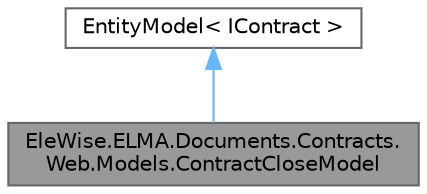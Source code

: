 digraph "EleWise.ELMA.Documents.Contracts.Web.Models.ContractCloseModel"
{
 // LATEX_PDF_SIZE
  bgcolor="transparent";
  edge [fontname=Helvetica,fontsize=10,labelfontname=Helvetica,labelfontsize=10];
  node [fontname=Helvetica,fontsize=10,shape=box,height=0.2,width=0.4];
  Node1 [id="Node000001",label="EleWise.ELMA.Documents.Contracts.\lWeb.Models.ContractCloseModel",height=0.2,width=0.4,color="gray40", fillcolor="grey60", style="filled", fontcolor="black",tooltip="Модель закрываемого договора / этапов договора"];
  Node2 -> Node1 [id="edge1_Node000001_Node000002",dir="back",color="steelblue1",style="solid",tooltip=" "];
  Node2 [id="Node000002",label="EntityModel\< IContract \>",height=0.2,width=0.4,color="gray40", fillcolor="white", style="filled",tooltip=" "];
}

